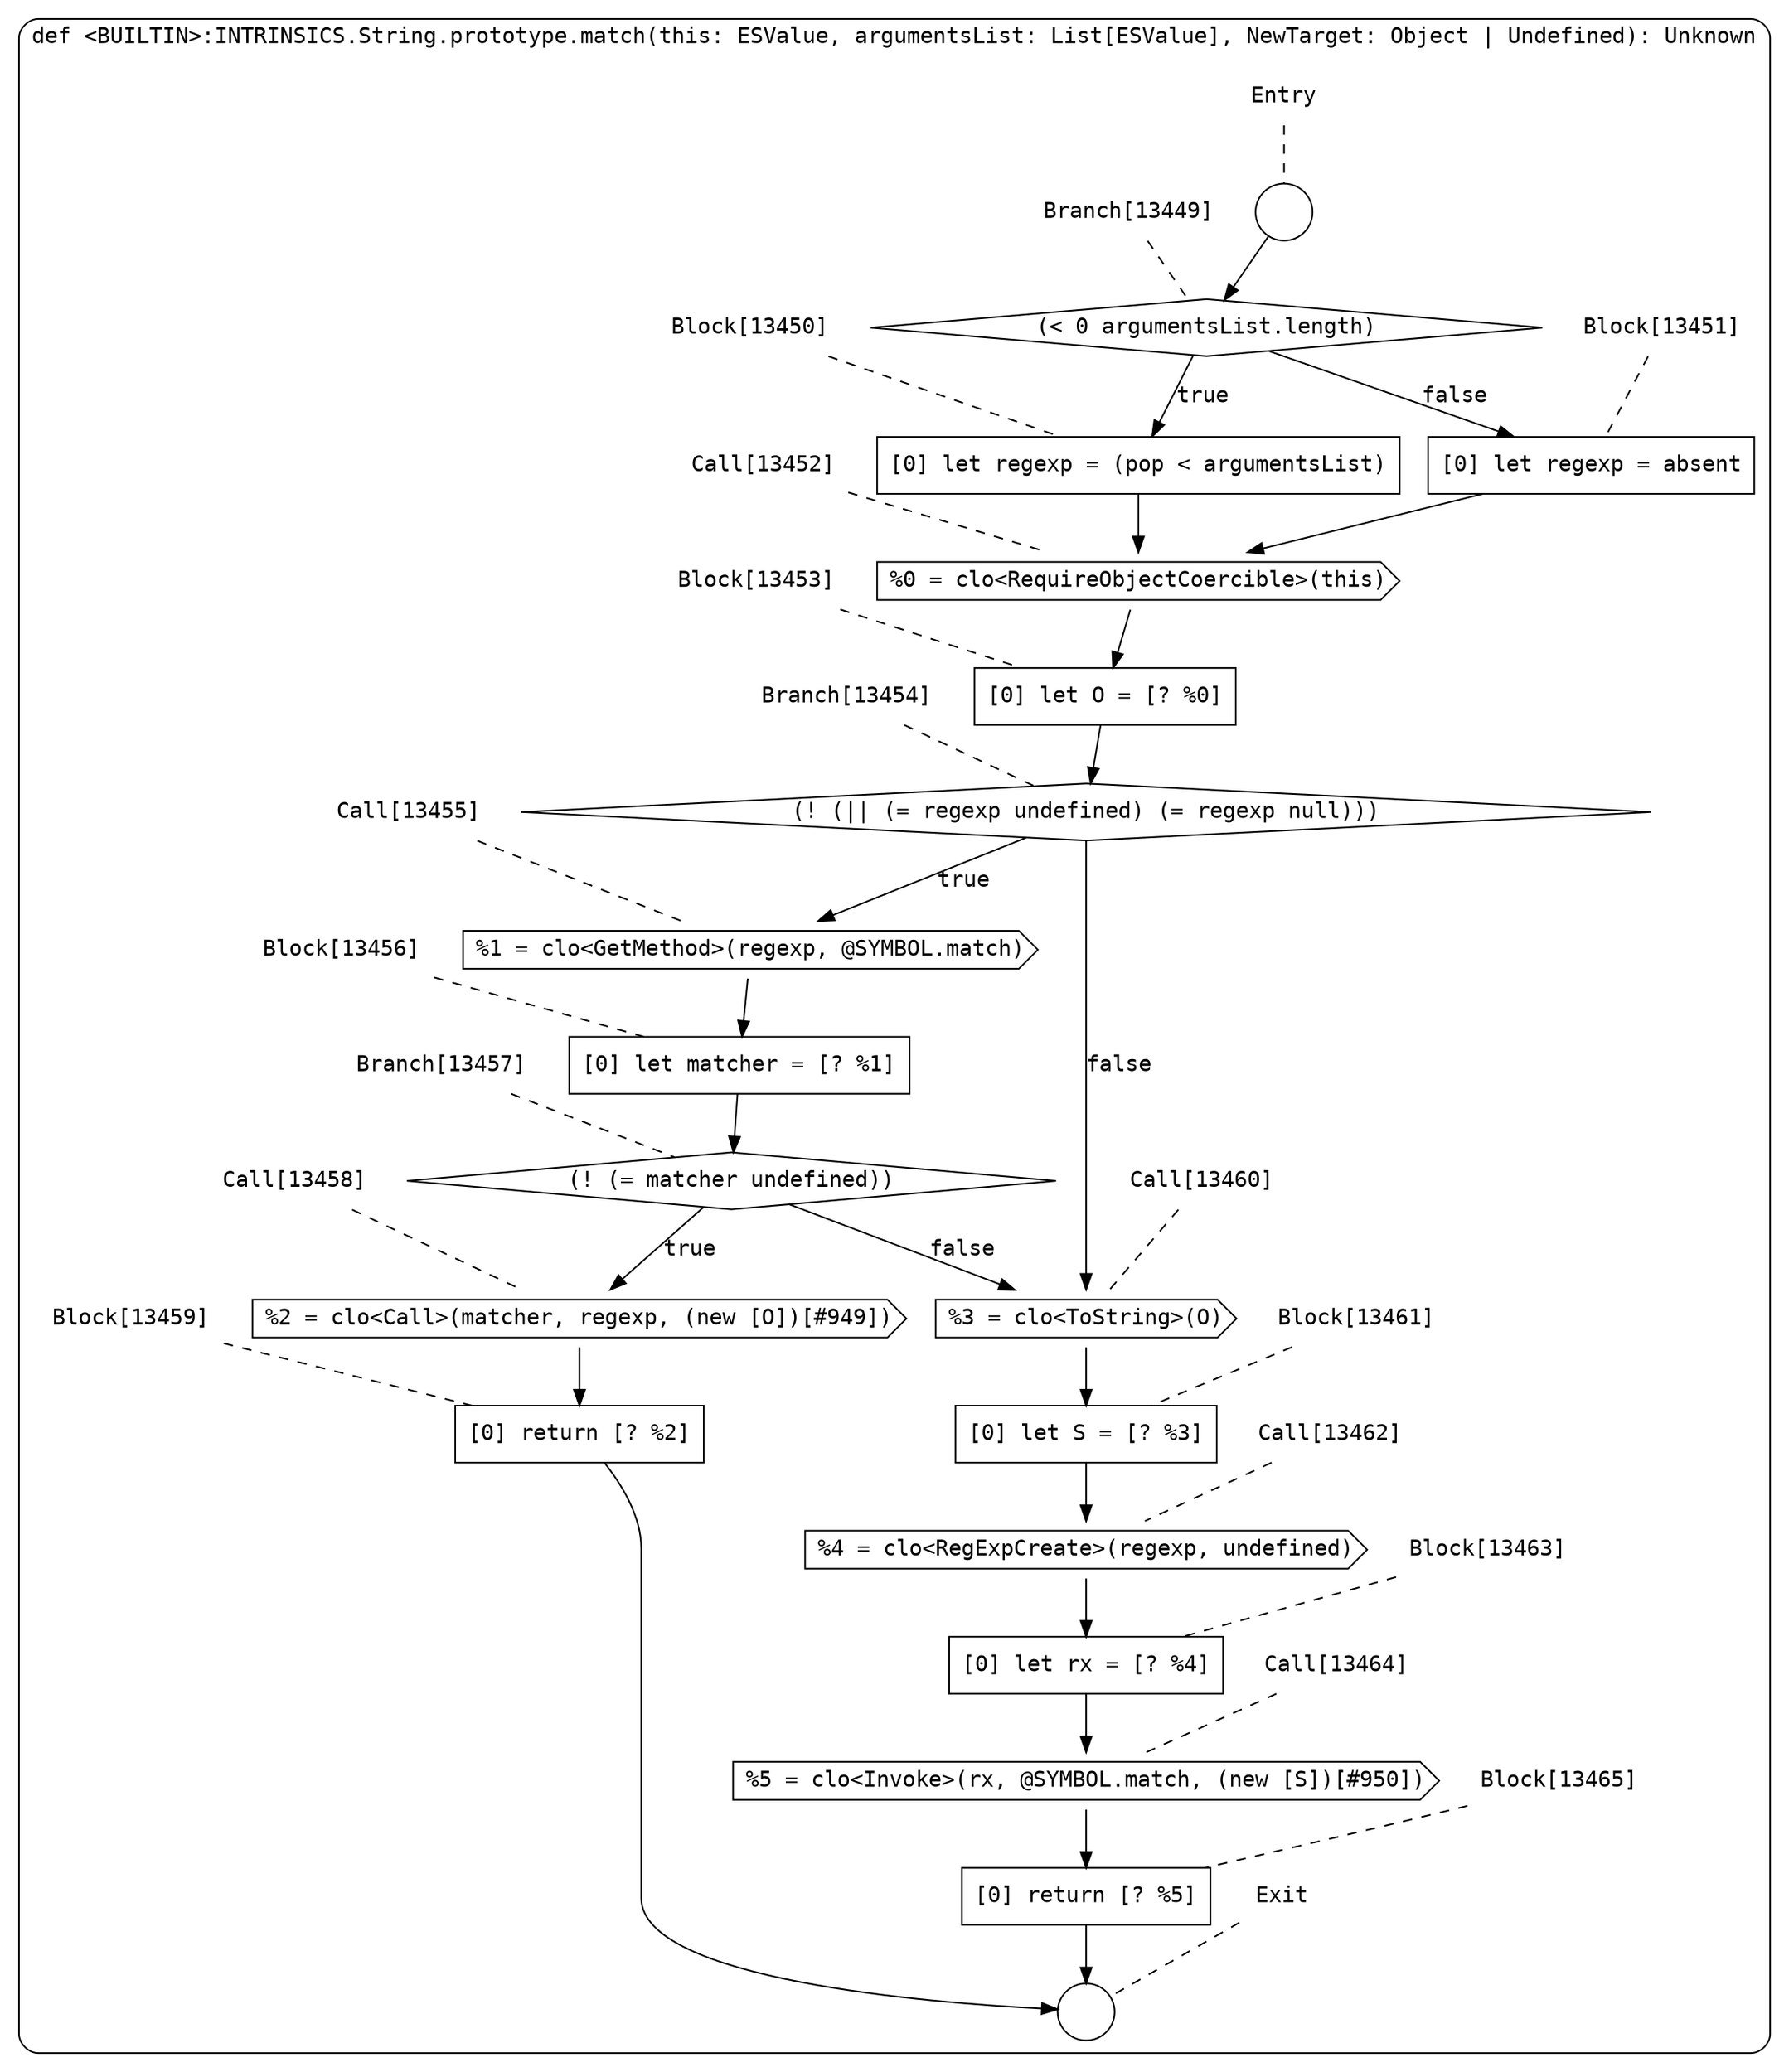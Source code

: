 digraph {
  graph [fontname = "Consolas"]
  node [fontname = "Consolas"]
  edge [fontname = "Consolas"]
  subgraph cluster2178 {
    label = "def <BUILTIN>:INTRINSICS.String.prototype.match(this: ESValue, argumentsList: List[ESValue], NewTarget: Object | Undefined): Unknown"
    style = rounded
    cluster2178_entry_name [shape=none, label=<<font color="black">Entry</font>>]
    cluster2178_entry_name -> cluster2178_entry [arrowhead=none, color="black", style=dashed]
    cluster2178_entry [shape=circle label=" " color="black" fillcolor="white" style=filled]
    cluster2178_entry -> node13449 [color="black"]
    cluster2178_exit_name [shape=none, label=<<font color="black">Exit</font>>]
    cluster2178_exit_name -> cluster2178_exit [arrowhead=none, color="black", style=dashed]
    cluster2178_exit [shape=circle label=" " color="black" fillcolor="white" style=filled]
    node13449_name [shape=none, label=<<font color="black">Branch[13449]</font>>]
    node13449_name -> node13449 [arrowhead=none, color="black", style=dashed]
    node13449 [shape=diamond, label=<<font color="black">(&lt; 0 argumentsList.length)</font>> color="black" fillcolor="white", style=filled]
    node13449 -> node13450 [label=<<font color="black">true</font>> color="black"]
    node13449 -> node13451 [label=<<font color="black">false</font>> color="black"]
    node13450_name [shape=none, label=<<font color="black">Block[13450]</font>>]
    node13450_name -> node13450 [arrowhead=none, color="black", style=dashed]
    node13450 [shape=box, label=<<font color="black">[0] let regexp = (pop &lt; argumentsList)<BR ALIGN="LEFT"/></font>> color="black" fillcolor="white", style=filled]
    node13450 -> node13452 [color="black"]
    node13451_name [shape=none, label=<<font color="black">Block[13451]</font>>]
    node13451_name -> node13451 [arrowhead=none, color="black", style=dashed]
    node13451 [shape=box, label=<<font color="black">[0] let regexp = absent<BR ALIGN="LEFT"/></font>> color="black" fillcolor="white", style=filled]
    node13451 -> node13452 [color="black"]
    node13452_name [shape=none, label=<<font color="black">Call[13452]</font>>]
    node13452_name -> node13452 [arrowhead=none, color="black", style=dashed]
    node13452 [shape=cds, label=<<font color="black">%0 = clo&lt;RequireObjectCoercible&gt;(this)</font>> color="black" fillcolor="white", style=filled]
    node13452 -> node13453 [color="black"]
    node13453_name [shape=none, label=<<font color="black">Block[13453]</font>>]
    node13453_name -> node13453 [arrowhead=none, color="black", style=dashed]
    node13453 [shape=box, label=<<font color="black">[0] let O = [? %0]<BR ALIGN="LEFT"/></font>> color="black" fillcolor="white", style=filled]
    node13453 -> node13454 [color="black"]
    node13454_name [shape=none, label=<<font color="black">Branch[13454]</font>>]
    node13454_name -> node13454 [arrowhead=none, color="black", style=dashed]
    node13454 [shape=diamond, label=<<font color="black">(! (|| (= regexp undefined) (= regexp null)))</font>> color="black" fillcolor="white", style=filled]
    node13454 -> node13455 [label=<<font color="black">true</font>> color="black"]
    node13454 -> node13460 [label=<<font color="black">false</font>> color="black"]
    node13455_name [shape=none, label=<<font color="black">Call[13455]</font>>]
    node13455_name -> node13455 [arrowhead=none, color="black", style=dashed]
    node13455 [shape=cds, label=<<font color="black">%1 = clo&lt;GetMethod&gt;(regexp, @SYMBOL.match)</font>> color="black" fillcolor="white", style=filled]
    node13455 -> node13456 [color="black"]
    node13460_name [shape=none, label=<<font color="black">Call[13460]</font>>]
    node13460_name -> node13460 [arrowhead=none, color="black", style=dashed]
    node13460 [shape=cds, label=<<font color="black">%3 = clo&lt;ToString&gt;(O)</font>> color="black" fillcolor="white", style=filled]
    node13460 -> node13461 [color="black"]
    node13456_name [shape=none, label=<<font color="black">Block[13456]</font>>]
    node13456_name -> node13456 [arrowhead=none, color="black", style=dashed]
    node13456 [shape=box, label=<<font color="black">[0] let matcher = [? %1]<BR ALIGN="LEFT"/></font>> color="black" fillcolor="white", style=filled]
    node13456 -> node13457 [color="black"]
    node13461_name [shape=none, label=<<font color="black">Block[13461]</font>>]
    node13461_name -> node13461 [arrowhead=none, color="black", style=dashed]
    node13461 [shape=box, label=<<font color="black">[0] let S = [? %3]<BR ALIGN="LEFT"/></font>> color="black" fillcolor="white", style=filled]
    node13461 -> node13462 [color="black"]
    node13457_name [shape=none, label=<<font color="black">Branch[13457]</font>>]
    node13457_name -> node13457 [arrowhead=none, color="black", style=dashed]
    node13457 [shape=diamond, label=<<font color="black">(! (= matcher undefined))</font>> color="black" fillcolor="white", style=filled]
    node13457 -> node13458 [label=<<font color="black">true</font>> color="black"]
    node13457 -> node13460 [label=<<font color="black">false</font>> color="black"]
    node13462_name [shape=none, label=<<font color="black">Call[13462]</font>>]
    node13462_name -> node13462 [arrowhead=none, color="black", style=dashed]
    node13462 [shape=cds, label=<<font color="black">%4 = clo&lt;RegExpCreate&gt;(regexp, undefined)</font>> color="black" fillcolor="white", style=filled]
    node13462 -> node13463 [color="black"]
    node13458_name [shape=none, label=<<font color="black">Call[13458]</font>>]
    node13458_name -> node13458 [arrowhead=none, color="black", style=dashed]
    node13458 [shape=cds, label=<<font color="black">%2 = clo&lt;Call&gt;(matcher, regexp, (new [O])[#949])</font>> color="black" fillcolor="white", style=filled]
    node13458 -> node13459 [color="black"]
    node13463_name [shape=none, label=<<font color="black">Block[13463]</font>>]
    node13463_name -> node13463 [arrowhead=none, color="black", style=dashed]
    node13463 [shape=box, label=<<font color="black">[0] let rx = [? %4]<BR ALIGN="LEFT"/></font>> color="black" fillcolor="white", style=filled]
    node13463 -> node13464 [color="black"]
    node13459_name [shape=none, label=<<font color="black">Block[13459]</font>>]
    node13459_name -> node13459 [arrowhead=none, color="black", style=dashed]
    node13459 [shape=box, label=<<font color="black">[0] return [? %2]<BR ALIGN="LEFT"/></font>> color="black" fillcolor="white", style=filled]
    node13459 -> cluster2178_exit [color="black"]
    node13464_name [shape=none, label=<<font color="black">Call[13464]</font>>]
    node13464_name -> node13464 [arrowhead=none, color="black", style=dashed]
    node13464 [shape=cds, label=<<font color="black">%5 = clo&lt;Invoke&gt;(rx, @SYMBOL.match, (new [S])[#950])</font>> color="black" fillcolor="white", style=filled]
    node13464 -> node13465 [color="black"]
    node13465_name [shape=none, label=<<font color="black">Block[13465]</font>>]
    node13465_name -> node13465 [arrowhead=none, color="black", style=dashed]
    node13465 [shape=box, label=<<font color="black">[0] return [? %5]<BR ALIGN="LEFT"/></font>> color="black" fillcolor="white", style=filled]
    node13465 -> cluster2178_exit [color="black"]
  }
}